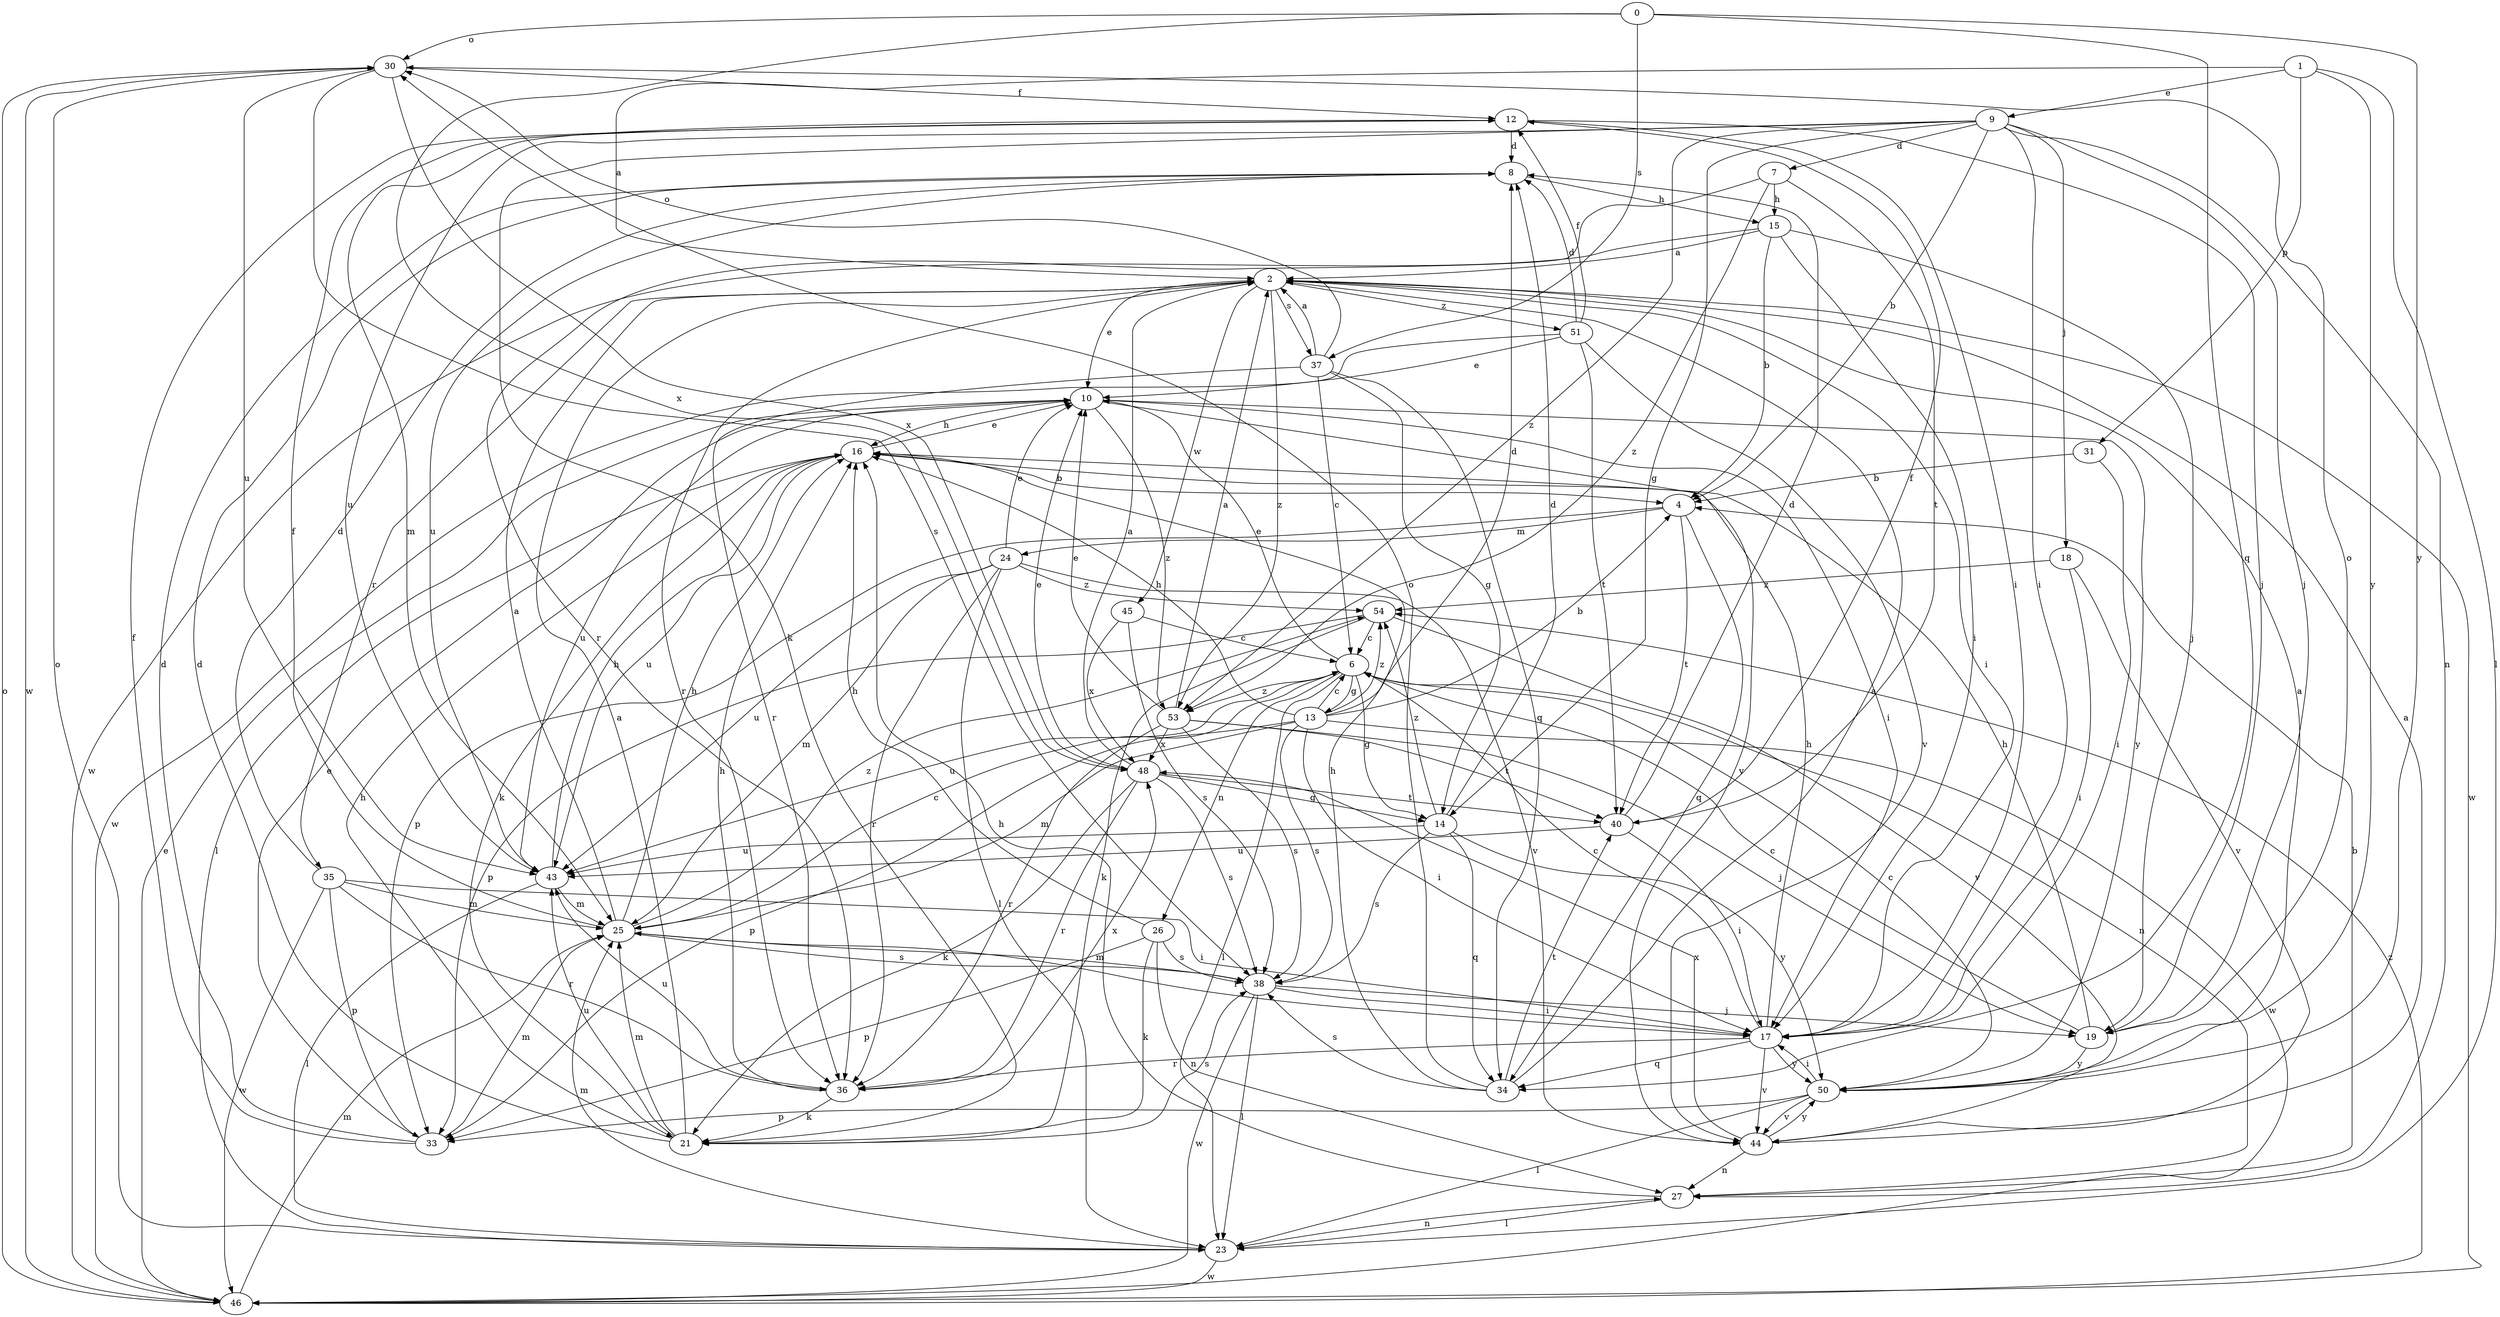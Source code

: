 strict digraph  {
0;
1;
2;
4;
6;
7;
8;
9;
10;
12;
13;
14;
15;
16;
17;
18;
19;
21;
23;
24;
25;
26;
27;
30;
31;
33;
34;
35;
36;
37;
38;
40;
43;
44;
45;
46;
48;
50;
51;
53;
54;
0 -> 30  [label=o];
0 -> 34  [label=q];
0 -> 37  [label=s];
0 -> 48  [label=x];
0 -> 50  [label=y];
1 -> 2  [label=a];
1 -> 9  [label=e];
1 -> 23  [label=l];
1 -> 31  [label=p];
1 -> 50  [label=y];
2 -> 10  [label=e];
2 -> 17  [label=i];
2 -> 35  [label=r];
2 -> 36  [label=r];
2 -> 37  [label=s];
2 -> 45  [label=w];
2 -> 46  [label=w];
2 -> 51  [label=z];
2 -> 53  [label=z];
4 -> 24  [label=m];
4 -> 33  [label=p];
4 -> 34  [label=q];
4 -> 40  [label=t];
6 -> 10  [label=e];
6 -> 13  [label=g];
6 -> 14  [label=g];
6 -> 23  [label=l];
6 -> 26  [label=n];
6 -> 27  [label=n];
6 -> 43  [label=u];
6 -> 53  [label=z];
7 -> 15  [label=h];
7 -> 36  [label=r];
7 -> 40  [label=t];
7 -> 53  [label=z];
8 -> 15  [label=h];
8 -> 43  [label=u];
9 -> 4  [label=b];
9 -> 7  [label=d];
9 -> 14  [label=g];
9 -> 17  [label=i];
9 -> 18  [label=j];
9 -> 19  [label=j];
9 -> 21  [label=k];
9 -> 27  [label=n];
9 -> 43  [label=u];
9 -> 53  [label=z];
10 -> 16  [label=h];
10 -> 17  [label=i];
10 -> 43  [label=u];
10 -> 44  [label=v];
10 -> 50  [label=y];
10 -> 53  [label=z];
12 -> 8  [label=d];
12 -> 17  [label=i];
12 -> 19  [label=j];
12 -> 25  [label=m];
13 -> 4  [label=b];
13 -> 6  [label=c];
13 -> 8  [label=d];
13 -> 16  [label=h];
13 -> 17  [label=i];
13 -> 25  [label=m];
13 -> 33  [label=p];
13 -> 38  [label=s];
13 -> 46  [label=w];
13 -> 54  [label=z];
14 -> 8  [label=d];
14 -> 34  [label=q];
14 -> 38  [label=s];
14 -> 43  [label=u];
14 -> 50  [label=y];
14 -> 54  [label=z];
15 -> 2  [label=a];
15 -> 4  [label=b];
15 -> 17  [label=i];
15 -> 19  [label=j];
15 -> 46  [label=w];
16 -> 4  [label=b];
16 -> 10  [label=e];
16 -> 21  [label=k];
16 -> 23  [label=l];
16 -> 43  [label=u];
17 -> 6  [label=c];
17 -> 16  [label=h];
17 -> 34  [label=q];
17 -> 36  [label=r];
17 -> 44  [label=v];
17 -> 50  [label=y];
18 -> 17  [label=i];
18 -> 44  [label=v];
18 -> 54  [label=z];
19 -> 6  [label=c];
19 -> 16  [label=h];
19 -> 30  [label=o];
19 -> 50  [label=y];
21 -> 2  [label=a];
21 -> 8  [label=d];
21 -> 16  [label=h];
21 -> 25  [label=m];
21 -> 38  [label=s];
21 -> 43  [label=u];
23 -> 25  [label=m];
23 -> 27  [label=n];
23 -> 30  [label=o];
23 -> 46  [label=w];
24 -> 10  [label=e];
24 -> 23  [label=l];
24 -> 25  [label=m];
24 -> 36  [label=r];
24 -> 43  [label=u];
24 -> 44  [label=v];
24 -> 54  [label=z];
25 -> 2  [label=a];
25 -> 6  [label=c];
25 -> 12  [label=f];
25 -> 16  [label=h];
25 -> 17  [label=i];
25 -> 38  [label=s];
25 -> 54  [label=z];
26 -> 16  [label=h];
26 -> 21  [label=k];
26 -> 27  [label=n];
26 -> 33  [label=p];
26 -> 38  [label=s];
27 -> 4  [label=b];
27 -> 16  [label=h];
27 -> 23  [label=l];
30 -> 12  [label=f];
30 -> 38  [label=s];
30 -> 43  [label=u];
30 -> 46  [label=w];
30 -> 48  [label=x];
31 -> 4  [label=b];
31 -> 17  [label=i];
33 -> 8  [label=d];
33 -> 10  [label=e];
33 -> 12  [label=f];
33 -> 25  [label=m];
34 -> 2  [label=a];
34 -> 16  [label=h];
34 -> 30  [label=o];
34 -> 38  [label=s];
34 -> 40  [label=t];
35 -> 8  [label=d];
35 -> 17  [label=i];
35 -> 25  [label=m];
35 -> 33  [label=p];
35 -> 36  [label=r];
35 -> 46  [label=w];
36 -> 16  [label=h];
36 -> 21  [label=k];
36 -> 43  [label=u];
36 -> 48  [label=x];
37 -> 2  [label=a];
37 -> 6  [label=c];
37 -> 14  [label=g];
37 -> 30  [label=o];
37 -> 34  [label=q];
37 -> 36  [label=r];
38 -> 17  [label=i];
38 -> 19  [label=j];
38 -> 23  [label=l];
38 -> 25  [label=m];
38 -> 46  [label=w];
40 -> 8  [label=d];
40 -> 12  [label=f];
40 -> 17  [label=i];
40 -> 43  [label=u];
43 -> 16  [label=h];
43 -> 23  [label=l];
43 -> 25  [label=m];
44 -> 2  [label=a];
44 -> 27  [label=n];
44 -> 48  [label=x];
44 -> 50  [label=y];
45 -> 6  [label=c];
45 -> 38  [label=s];
45 -> 48  [label=x];
46 -> 10  [label=e];
46 -> 25  [label=m];
46 -> 30  [label=o];
46 -> 54  [label=z];
48 -> 2  [label=a];
48 -> 10  [label=e];
48 -> 14  [label=g];
48 -> 21  [label=k];
48 -> 36  [label=r];
48 -> 38  [label=s];
48 -> 40  [label=t];
50 -> 2  [label=a];
50 -> 6  [label=c];
50 -> 17  [label=i];
50 -> 23  [label=l];
50 -> 33  [label=p];
50 -> 44  [label=v];
51 -> 8  [label=d];
51 -> 10  [label=e];
51 -> 12  [label=f];
51 -> 40  [label=t];
51 -> 44  [label=v];
51 -> 46  [label=w];
53 -> 2  [label=a];
53 -> 10  [label=e];
53 -> 19  [label=j];
53 -> 36  [label=r];
53 -> 38  [label=s];
53 -> 40  [label=t];
53 -> 48  [label=x];
54 -> 6  [label=c];
54 -> 21  [label=k];
54 -> 33  [label=p];
54 -> 44  [label=v];
}
